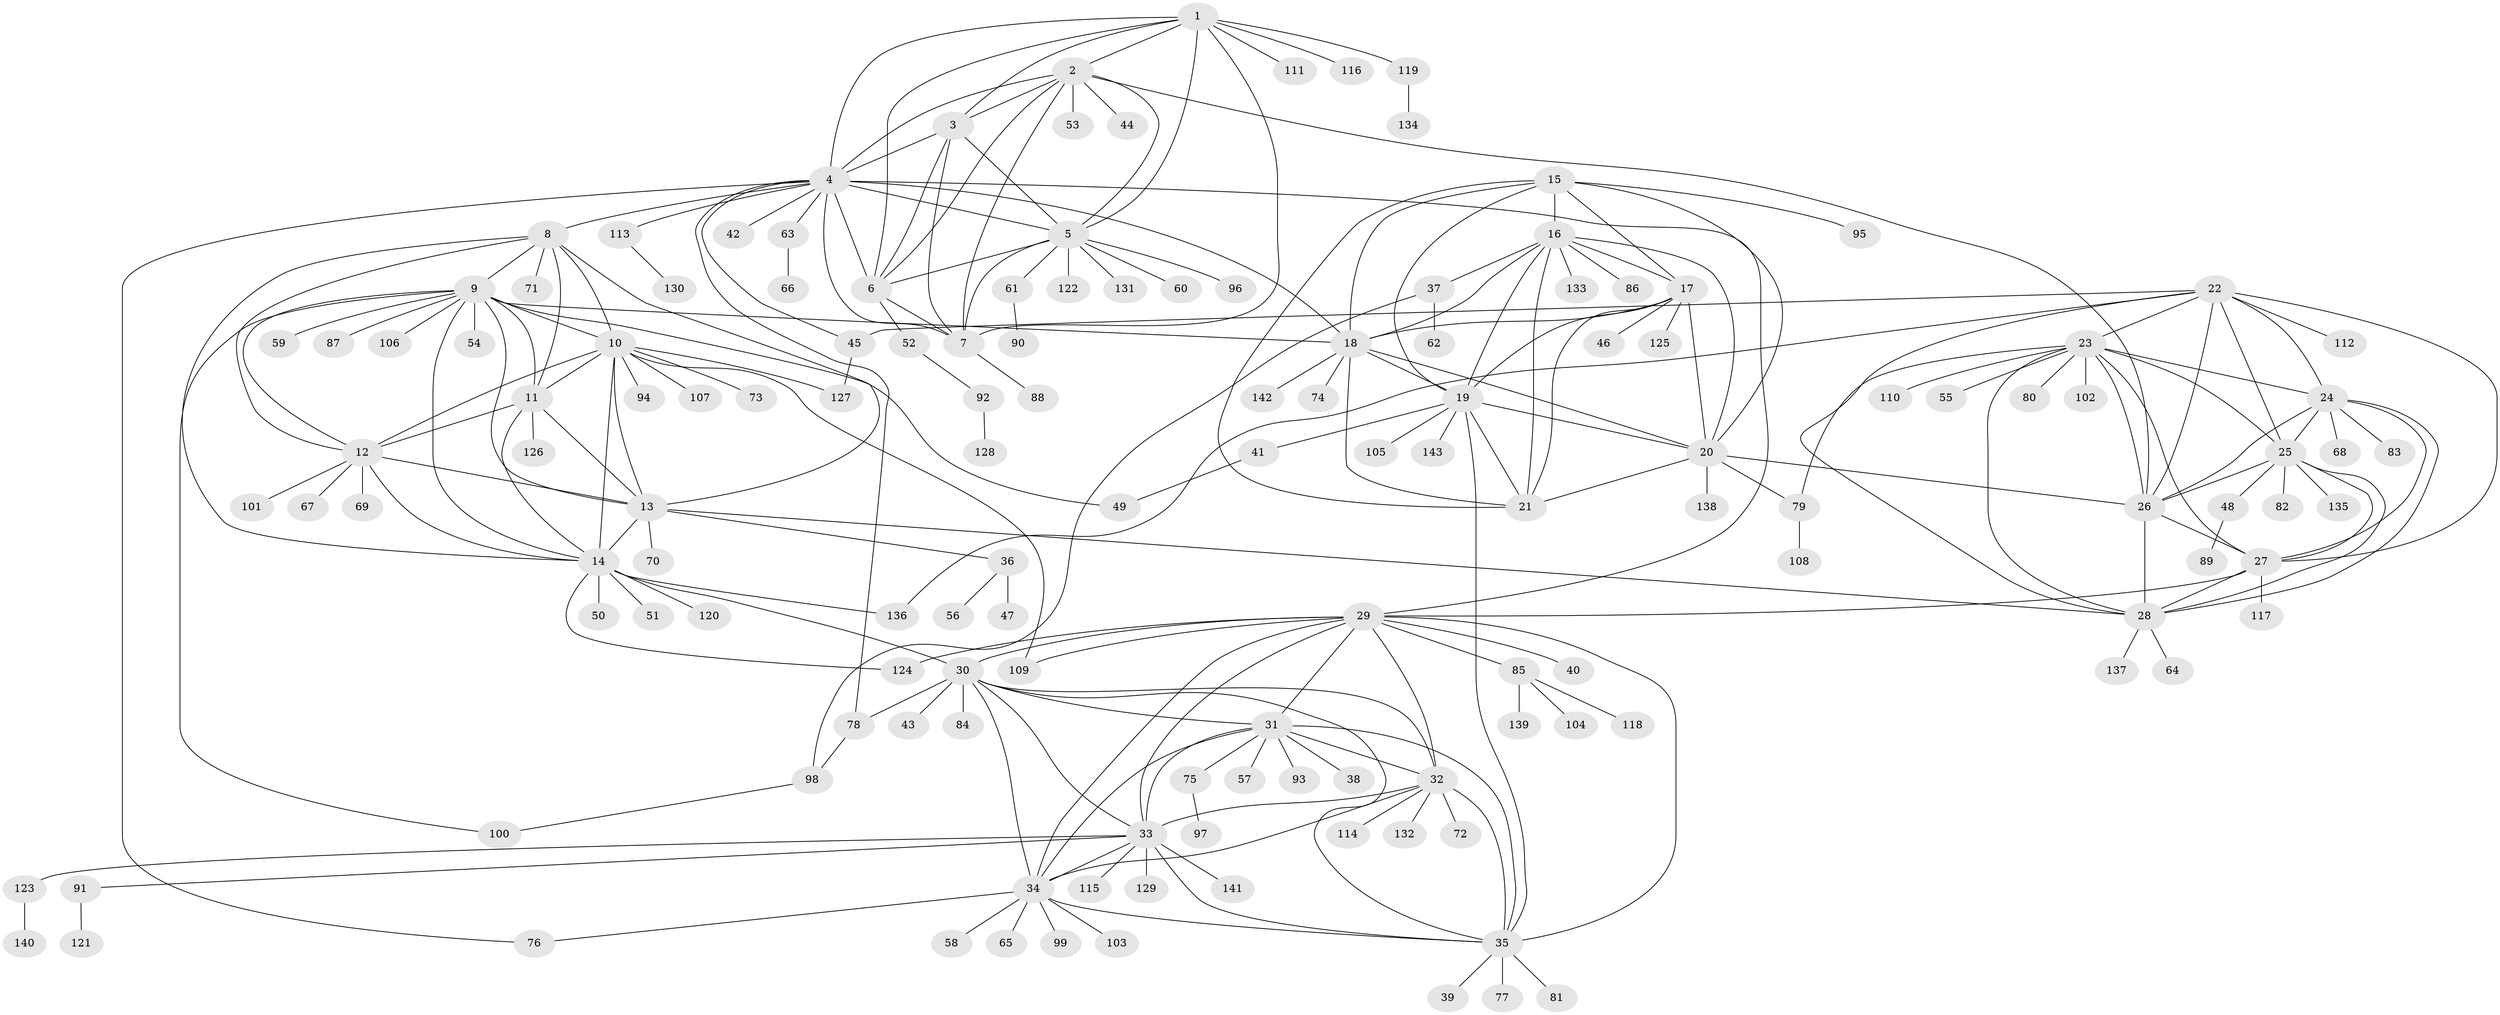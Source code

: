 // coarse degree distribution, {9: 0.02702702702702703, 1: 0.581081081081081, 7: 0.04054054054054054, 4: 0.04054054054054054, 5: 0.013513513513513514, 6: 0.0945945945945946, 15: 0.013513513513513514, 8: 0.06756756756756757, 10: 0.04054054054054054, 3: 0.013513513513513514, 12: 0.013513513513513514, 2: 0.04054054054054054, 11: 0.013513513513513514}
// Generated by graph-tools (version 1.1) at 2025/46/03/06/25 01:46:57]
// undirected, 143 vertices, 234 edges
graph export_dot {
graph [start="1"]
  node [color=gray90,style=filled];
  1;
  2;
  3;
  4;
  5;
  6;
  7;
  8;
  9;
  10;
  11;
  12;
  13;
  14;
  15;
  16;
  17;
  18;
  19;
  20;
  21;
  22;
  23;
  24;
  25;
  26;
  27;
  28;
  29;
  30;
  31;
  32;
  33;
  34;
  35;
  36;
  37;
  38;
  39;
  40;
  41;
  42;
  43;
  44;
  45;
  46;
  47;
  48;
  49;
  50;
  51;
  52;
  53;
  54;
  55;
  56;
  57;
  58;
  59;
  60;
  61;
  62;
  63;
  64;
  65;
  66;
  67;
  68;
  69;
  70;
  71;
  72;
  73;
  74;
  75;
  76;
  77;
  78;
  79;
  80;
  81;
  82;
  83;
  84;
  85;
  86;
  87;
  88;
  89;
  90;
  91;
  92;
  93;
  94;
  95;
  96;
  97;
  98;
  99;
  100;
  101;
  102;
  103;
  104;
  105;
  106;
  107;
  108;
  109;
  110;
  111;
  112;
  113;
  114;
  115;
  116;
  117;
  118;
  119;
  120;
  121;
  122;
  123;
  124;
  125;
  126;
  127;
  128;
  129;
  130;
  131;
  132;
  133;
  134;
  135;
  136;
  137;
  138;
  139;
  140;
  141;
  142;
  143;
  1 -- 2;
  1 -- 3;
  1 -- 4;
  1 -- 5;
  1 -- 6;
  1 -- 7;
  1 -- 111;
  1 -- 116;
  1 -- 119;
  2 -- 3;
  2 -- 4;
  2 -- 5;
  2 -- 6;
  2 -- 7;
  2 -- 26;
  2 -- 44;
  2 -- 53;
  3 -- 4;
  3 -- 5;
  3 -- 6;
  3 -- 7;
  4 -- 5;
  4 -- 6;
  4 -- 7;
  4 -- 8;
  4 -- 18;
  4 -- 29;
  4 -- 42;
  4 -- 45;
  4 -- 63;
  4 -- 76;
  4 -- 78;
  4 -- 113;
  5 -- 6;
  5 -- 7;
  5 -- 60;
  5 -- 61;
  5 -- 96;
  5 -- 122;
  5 -- 131;
  6 -- 7;
  6 -- 52;
  7 -- 88;
  8 -- 9;
  8 -- 10;
  8 -- 11;
  8 -- 12;
  8 -- 13;
  8 -- 14;
  8 -- 71;
  9 -- 10;
  9 -- 11;
  9 -- 12;
  9 -- 13;
  9 -- 14;
  9 -- 18;
  9 -- 49;
  9 -- 54;
  9 -- 59;
  9 -- 87;
  9 -- 100;
  9 -- 106;
  10 -- 11;
  10 -- 12;
  10 -- 13;
  10 -- 14;
  10 -- 73;
  10 -- 94;
  10 -- 107;
  10 -- 109;
  10 -- 127;
  11 -- 12;
  11 -- 13;
  11 -- 14;
  11 -- 126;
  12 -- 13;
  12 -- 14;
  12 -- 67;
  12 -- 69;
  12 -- 101;
  13 -- 14;
  13 -- 28;
  13 -- 36;
  13 -- 70;
  14 -- 30;
  14 -- 50;
  14 -- 51;
  14 -- 120;
  14 -- 124;
  14 -- 136;
  15 -- 16;
  15 -- 17;
  15 -- 18;
  15 -- 19;
  15 -- 20;
  15 -- 21;
  15 -- 95;
  16 -- 17;
  16 -- 18;
  16 -- 19;
  16 -- 20;
  16 -- 21;
  16 -- 37;
  16 -- 86;
  16 -- 133;
  17 -- 18;
  17 -- 19;
  17 -- 20;
  17 -- 21;
  17 -- 46;
  17 -- 125;
  18 -- 19;
  18 -- 20;
  18 -- 21;
  18 -- 74;
  18 -- 142;
  19 -- 20;
  19 -- 21;
  19 -- 35;
  19 -- 41;
  19 -- 105;
  19 -- 143;
  20 -- 21;
  20 -- 26;
  20 -- 79;
  20 -- 138;
  22 -- 23;
  22 -- 24;
  22 -- 25;
  22 -- 26;
  22 -- 27;
  22 -- 28;
  22 -- 45;
  22 -- 112;
  22 -- 136;
  23 -- 24;
  23 -- 25;
  23 -- 26;
  23 -- 27;
  23 -- 28;
  23 -- 55;
  23 -- 79;
  23 -- 80;
  23 -- 102;
  23 -- 110;
  24 -- 25;
  24 -- 26;
  24 -- 27;
  24 -- 28;
  24 -- 68;
  24 -- 83;
  25 -- 26;
  25 -- 27;
  25 -- 28;
  25 -- 48;
  25 -- 82;
  25 -- 135;
  26 -- 27;
  26 -- 28;
  27 -- 28;
  27 -- 29;
  27 -- 117;
  28 -- 64;
  28 -- 137;
  29 -- 30;
  29 -- 31;
  29 -- 32;
  29 -- 33;
  29 -- 34;
  29 -- 35;
  29 -- 40;
  29 -- 85;
  29 -- 109;
  29 -- 124;
  30 -- 31;
  30 -- 32;
  30 -- 33;
  30 -- 34;
  30 -- 35;
  30 -- 43;
  30 -- 78;
  30 -- 84;
  31 -- 32;
  31 -- 33;
  31 -- 34;
  31 -- 35;
  31 -- 38;
  31 -- 57;
  31 -- 75;
  31 -- 93;
  32 -- 33;
  32 -- 34;
  32 -- 35;
  32 -- 72;
  32 -- 114;
  32 -- 132;
  33 -- 34;
  33 -- 35;
  33 -- 91;
  33 -- 115;
  33 -- 123;
  33 -- 129;
  33 -- 141;
  34 -- 35;
  34 -- 58;
  34 -- 65;
  34 -- 76;
  34 -- 99;
  34 -- 103;
  35 -- 39;
  35 -- 77;
  35 -- 81;
  36 -- 47;
  36 -- 56;
  37 -- 62;
  37 -- 98;
  41 -- 49;
  45 -- 127;
  48 -- 89;
  52 -- 92;
  61 -- 90;
  63 -- 66;
  75 -- 97;
  78 -- 98;
  79 -- 108;
  85 -- 104;
  85 -- 118;
  85 -- 139;
  91 -- 121;
  92 -- 128;
  98 -- 100;
  113 -- 130;
  119 -- 134;
  123 -- 140;
}
